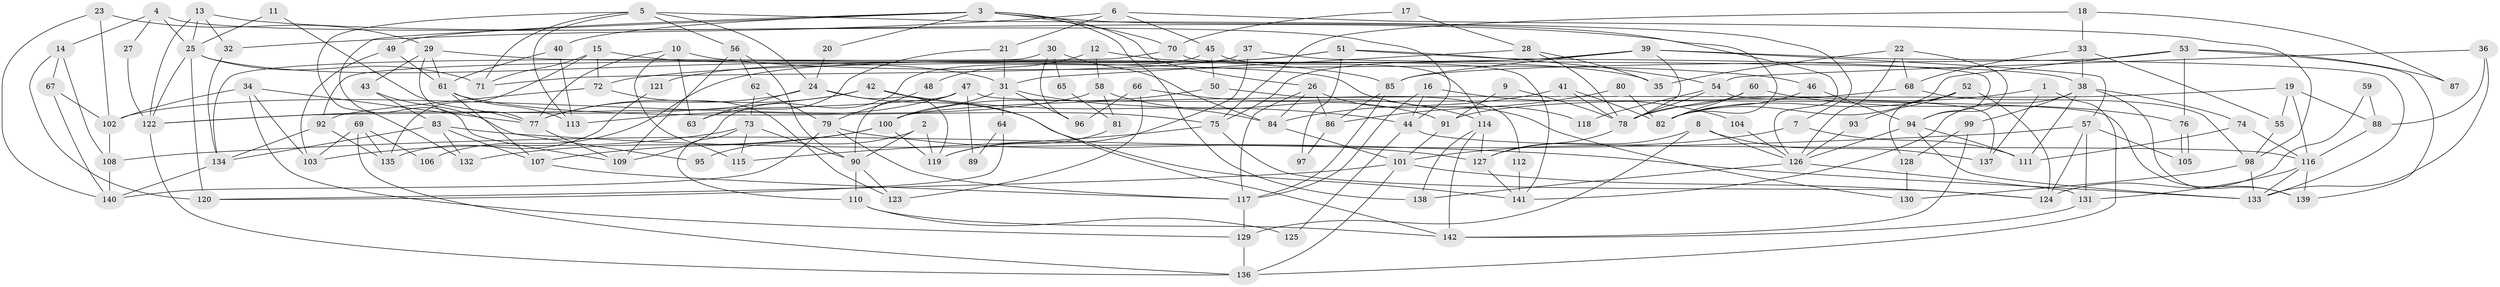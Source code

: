 // Generated by graph-tools (version 1.1) at 2025/51/03/09/25 04:51:07]
// undirected, 142 vertices, 284 edges
graph export_dot {
graph [start="1"]
  node [color=gray90,style=filled];
  1;
  2;
  3;
  4;
  5;
  6;
  7;
  8;
  9;
  10;
  11;
  12;
  13;
  14;
  15;
  16;
  17;
  18;
  19;
  20;
  21;
  22;
  23;
  24;
  25;
  26;
  27;
  28;
  29;
  30;
  31;
  32;
  33;
  34;
  35;
  36;
  37;
  38;
  39;
  40;
  41;
  42;
  43;
  44;
  45;
  46;
  47;
  48;
  49;
  50;
  51;
  52;
  53;
  54;
  55;
  56;
  57;
  58;
  59;
  60;
  61;
  62;
  63;
  64;
  65;
  66;
  67;
  68;
  69;
  70;
  71;
  72;
  73;
  74;
  75;
  76;
  77;
  78;
  79;
  80;
  81;
  82;
  83;
  84;
  85;
  86;
  87;
  88;
  89;
  90;
  91;
  92;
  93;
  94;
  95;
  96;
  97;
  98;
  99;
  100;
  101;
  102;
  103;
  104;
  105;
  106;
  107;
  108;
  109;
  110;
  111;
  112;
  113;
  114;
  115;
  116;
  117;
  118;
  119;
  120;
  121;
  122;
  123;
  124;
  125;
  126;
  127;
  128;
  129;
  130;
  131;
  132;
  133;
  134;
  135;
  136;
  137;
  138;
  139;
  140;
  141;
  142;
  1 -- 78;
  1 -- 136;
  1 -- 137;
  2 -- 90;
  2 -- 119;
  2 -- 95;
  3 -- 26;
  3 -- 138;
  3 -- 20;
  3 -- 40;
  3 -- 49;
  3 -- 70;
  3 -- 82;
  3 -- 109;
  4 -- 14;
  4 -- 44;
  4 -- 25;
  4 -- 27;
  5 -- 56;
  5 -- 132;
  5 -- 7;
  5 -- 24;
  5 -- 71;
  5 -- 113;
  6 -- 45;
  6 -- 98;
  6 -- 21;
  6 -- 32;
  7 -- 101;
  7 -- 111;
  8 -- 129;
  8 -- 127;
  8 -- 126;
  8 -- 137;
  9 -- 78;
  9 -- 91;
  10 -- 46;
  10 -- 63;
  10 -- 77;
  10 -- 115;
  11 -- 77;
  11 -- 25;
  12 -- 35;
  12 -- 58;
  12 -- 48;
  13 -- 32;
  13 -- 122;
  13 -- 25;
  13 -- 126;
  14 -- 67;
  14 -- 120;
  14 -- 108;
  15 -- 85;
  15 -- 71;
  15 -- 72;
  15 -- 135;
  16 -- 117;
  16 -- 44;
  16 -- 104;
  17 -- 28;
  17 -- 70;
  18 -- 75;
  18 -- 33;
  18 -- 87;
  19 -- 116;
  19 -- 88;
  19 -- 55;
  19 -- 100;
  20 -- 24;
  21 -- 31;
  21 -- 63;
  22 -- 126;
  22 -- 94;
  22 -- 35;
  22 -- 68;
  23 -- 140;
  23 -- 29;
  23 -- 102;
  24 -- 141;
  24 -- 63;
  24 -- 77;
  24 -- 119;
  25 -- 31;
  25 -- 71;
  25 -- 120;
  25 -- 122;
  26 -- 117;
  26 -- 84;
  26 -- 86;
  26 -- 130;
  27 -- 122;
  28 -- 31;
  28 -- 78;
  28 -- 35;
  29 -- 77;
  29 -- 61;
  29 -- 43;
  29 -- 118;
  30 -- 96;
  30 -- 84;
  30 -- 65;
  30 -- 134;
  31 -- 100;
  31 -- 64;
  31 -- 84;
  31 -- 96;
  32 -- 134;
  33 -- 38;
  33 -- 68;
  33 -- 55;
  34 -- 102;
  34 -- 77;
  34 -- 103;
  34 -- 129;
  36 -- 133;
  36 -- 54;
  36 -- 88;
  37 -- 38;
  37 -- 71;
  37 -- 119;
  38 -- 111;
  38 -- 74;
  38 -- 99;
  38 -- 139;
  38 -- 141;
  39 -- 57;
  39 -- 75;
  39 -- 72;
  39 -- 78;
  39 -- 85;
  39 -- 133;
  40 -- 113;
  40 -- 61;
  41 -- 82;
  41 -- 84;
  41 -- 78;
  42 -- 142;
  42 -- 77;
  42 -- 44;
  42 -- 122;
  43 -- 83;
  43 -- 95;
  44 -- 116;
  44 -- 125;
  45 -- 109;
  45 -- 114;
  45 -- 50;
  46 -- 82;
  46 -- 94;
  47 -- 122;
  47 -- 113;
  47 -- 89;
  47 -- 90;
  47 -- 139;
  48 -- 79;
  49 -- 61;
  49 -- 103;
  50 -- 100;
  50 -- 112;
  51 -- 94;
  51 -- 54;
  51 -- 97;
  51 -- 106;
  51 -- 121;
  52 -- 82;
  52 -- 124;
  52 -- 93;
  52 -- 128;
  53 -- 82;
  53 -- 139;
  53 -- 76;
  53 -- 85;
  53 -- 87;
  54 -- 78;
  54 -- 137;
  54 -- 118;
  55 -- 98;
  56 -- 109;
  56 -- 90;
  56 -- 62;
  57 -- 131;
  57 -- 108;
  57 -- 105;
  57 -- 124;
  58 -- 102;
  58 -- 91;
  58 -- 81;
  59 -- 124;
  59 -- 88;
  60 -- 78;
  60 -- 76;
  60 -- 82;
  61 -- 107;
  61 -- 75;
  61 -- 113;
  62 -- 79;
  62 -- 73;
  64 -- 120;
  64 -- 89;
  65 -- 81;
  66 -- 114;
  66 -- 123;
  66 -- 96;
  67 -- 102;
  67 -- 140;
  68 -- 98;
  68 -- 91;
  69 -- 136;
  69 -- 103;
  69 -- 106;
  69 -- 135;
  70 -- 92;
  70 -- 141;
  72 -- 92;
  72 -- 123;
  73 -- 103;
  73 -- 90;
  73 -- 110;
  73 -- 115;
  74 -- 116;
  74 -- 111;
  75 -- 115;
  75 -- 124;
  76 -- 105;
  76 -- 105;
  77 -- 109;
  78 -- 127;
  79 -- 117;
  79 -- 127;
  79 -- 140;
  80 -- 82;
  80 -- 86;
  81 -- 119;
  83 -- 133;
  83 -- 134;
  83 -- 107;
  83 -- 132;
  84 -- 101;
  85 -- 86;
  85 -- 117;
  86 -- 97;
  88 -- 116;
  90 -- 110;
  90 -- 123;
  91 -- 101;
  92 -- 135;
  92 -- 134;
  93 -- 126;
  94 -- 126;
  94 -- 133;
  94 -- 111;
  98 -- 133;
  98 -- 130;
  99 -- 128;
  99 -- 142;
  100 -- 119;
  100 -- 107;
  100 -- 132;
  101 -- 136;
  101 -- 124;
  101 -- 120;
  102 -- 108;
  104 -- 126;
  107 -- 117;
  108 -- 140;
  110 -- 125;
  110 -- 142;
  112 -- 141;
  114 -- 142;
  114 -- 127;
  114 -- 138;
  116 -- 139;
  116 -- 131;
  116 -- 133;
  117 -- 129;
  121 -- 135;
  122 -- 136;
  126 -- 131;
  126 -- 138;
  127 -- 141;
  128 -- 130;
  129 -- 136;
  131 -- 142;
  134 -- 140;
}
